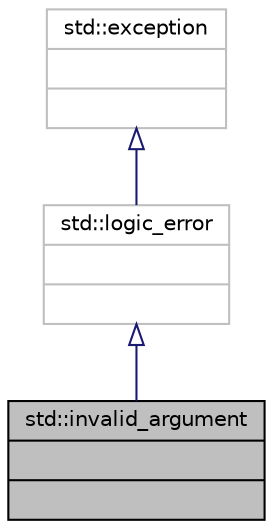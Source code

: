 digraph "std::invalid_argument"
{
  edge [fontname="Helvetica",fontsize="10",labelfontname="Helvetica",labelfontsize="10"];
  node [fontname="Helvetica",fontsize="10",shape=record];
  Node511 [label="{std::invalid_argument\n||}",height=0.2,width=0.4,color="black", fillcolor="grey75", style="filled", fontcolor="black"];
  Node512 -> Node511 [dir="back",color="midnightblue",fontsize="10",style="solid",arrowtail="onormal",fontname="Helvetica"];
  Node512 [label="{std::logic_error\n||}",height=0.2,width=0.4,color="grey75", fillcolor="white", style="filled",tooltip="STL class "];
  Node513 -> Node512 [dir="back",color="midnightblue",fontsize="10",style="solid",arrowtail="onormal",fontname="Helvetica"];
  Node513 [label="{std::exception\n||}",height=0.2,width=0.4,color="grey75", fillcolor="white", style="filled",tooltip="STL class "];
}
